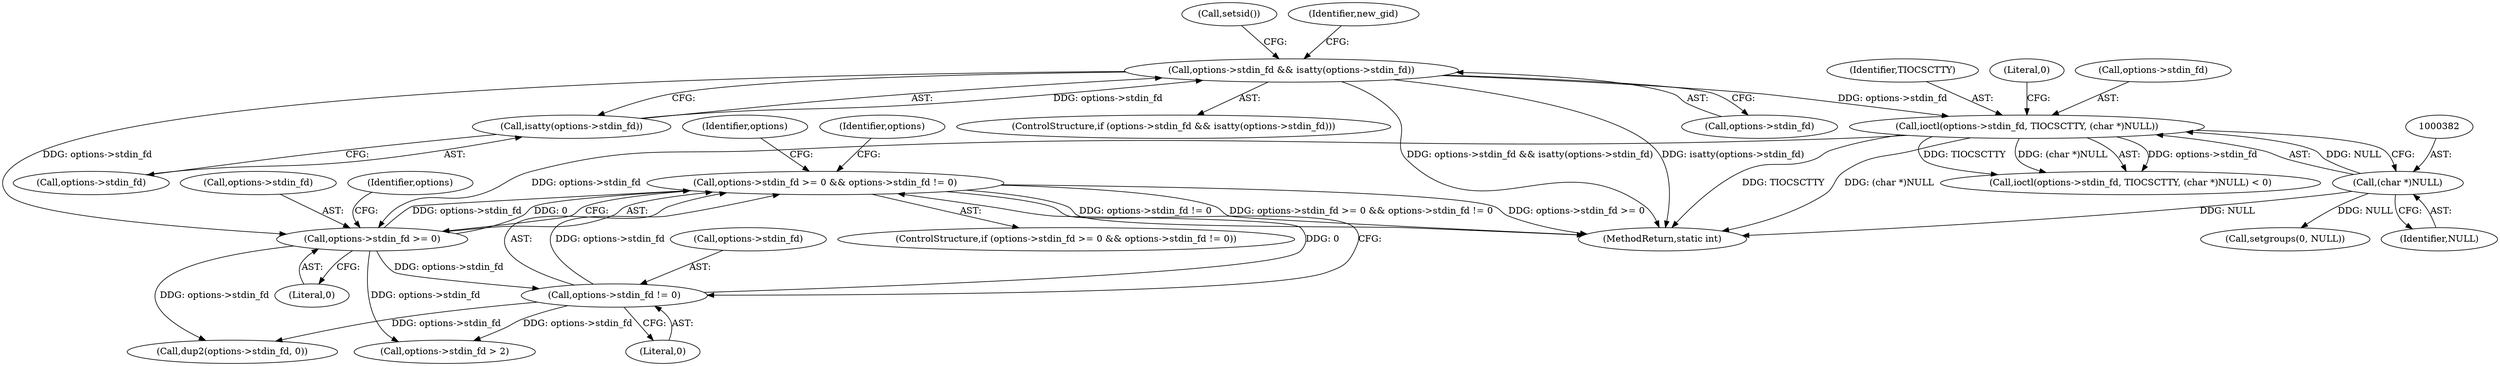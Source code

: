digraph "0_lxc_81f466d05f2a89cb4f122ef7f593ff3f279b165c@API" {
"1000622" [label="(Call,options->stdin_fd >= 0 && options->stdin_fd != 0)"];
"1000623" [label="(Call,options->stdin_fd >= 0)"];
"1000376" [label="(Call,ioctl(options->stdin_fd, TIOCSCTTY, (char *)NULL))"];
"1000352" [label="(Call,options->stdin_fd && isatty(options->stdin_fd))"];
"1000356" [label="(Call,isatty(options->stdin_fd))"];
"1000381" [label="(Call,(char *)NULL)"];
"1000628" [label="(Call,options->stdin_fd != 0)"];
"1000632" [label="(Literal,0)"];
"1000630" [label="(Identifier,options)"];
"1000380" [label="(Identifier,TIOCSCTTY)"];
"1000633" [label="(Call,dup2(options->stdin_fd, 0))"];
"1000635" [label="(Identifier,options)"];
"1000375" [label="(Call,ioctl(options->stdin_fd, TIOCSCTTY, (char *)NULL) < 0)"];
"1000384" [label="(Literal,0)"];
"1000376" [label="(Call,ioctl(options->stdin_fd, TIOCSCTTY, (char *)NULL))"];
"1000629" [label="(Call,options->stdin_fd)"];
"1000377" [label="(Call,options->stdin_fd)"];
"1000627" [label="(Literal,0)"];
"1000744" [label="(MethodReturn,static int)"];
"1000351" [label="(ControlStructure,if (options->stdin_fd && isatty(options->stdin_fd)))"];
"1000673" [label="(Call,options->stdin_fd > 2)"];
"1000381" [label="(Call,(char *)NULL)"];
"1000363" [label="(Call,setsid())"];
"1000628" [label="(Call,options->stdin_fd != 0)"];
"1000356" [label="(Call,isatty(options->stdin_fd))"];
"1000353" [label="(Call,options->stdin_fd)"];
"1000622" [label="(Call,options->stdin_fd >= 0 && options->stdin_fd != 0)"];
"1000624" [label="(Call,options->stdin_fd)"];
"1000409" [label="(Call,setgroups(0, NULL))"];
"1000623" [label="(Call,options->stdin_fd >= 0)"];
"1000642" [label="(Identifier,options)"];
"1000352" [label="(Call,options->stdin_fd && isatty(options->stdin_fd))"];
"1000397" [label="(Identifier,new_gid)"];
"1000357" [label="(Call,options->stdin_fd)"];
"1000621" [label="(ControlStructure,if (options->stdin_fd >= 0 && options->stdin_fd != 0))"];
"1000383" [label="(Identifier,NULL)"];
"1000622" -> "1000621"  [label="AST: "];
"1000622" -> "1000623"  [label="CFG: "];
"1000622" -> "1000628"  [label="CFG: "];
"1000623" -> "1000622"  [label="AST: "];
"1000628" -> "1000622"  [label="AST: "];
"1000635" -> "1000622"  [label="CFG: "];
"1000642" -> "1000622"  [label="CFG: "];
"1000622" -> "1000744"  [label="DDG: options->stdin_fd >= 0 && options->stdin_fd != 0"];
"1000622" -> "1000744"  [label="DDG: options->stdin_fd >= 0"];
"1000622" -> "1000744"  [label="DDG: options->stdin_fd != 0"];
"1000623" -> "1000622"  [label="DDG: options->stdin_fd"];
"1000623" -> "1000622"  [label="DDG: 0"];
"1000628" -> "1000622"  [label="DDG: options->stdin_fd"];
"1000628" -> "1000622"  [label="DDG: 0"];
"1000623" -> "1000627"  [label="CFG: "];
"1000624" -> "1000623"  [label="AST: "];
"1000627" -> "1000623"  [label="AST: "];
"1000630" -> "1000623"  [label="CFG: "];
"1000376" -> "1000623"  [label="DDG: options->stdin_fd"];
"1000352" -> "1000623"  [label="DDG: options->stdin_fd"];
"1000623" -> "1000628"  [label="DDG: options->stdin_fd"];
"1000623" -> "1000633"  [label="DDG: options->stdin_fd"];
"1000623" -> "1000673"  [label="DDG: options->stdin_fd"];
"1000376" -> "1000375"  [label="AST: "];
"1000376" -> "1000381"  [label="CFG: "];
"1000377" -> "1000376"  [label="AST: "];
"1000380" -> "1000376"  [label="AST: "];
"1000381" -> "1000376"  [label="AST: "];
"1000384" -> "1000376"  [label="CFG: "];
"1000376" -> "1000744"  [label="DDG: TIOCSCTTY"];
"1000376" -> "1000744"  [label="DDG: (char *)NULL"];
"1000376" -> "1000375"  [label="DDG: options->stdin_fd"];
"1000376" -> "1000375"  [label="DDG: TIOCSCTTY"];
"1000376" -> "1000375"  [label="DDG: (char *)NULL"];
"1000352" -> "1000376"  [label="DDG: options->stdin_fd"];
"1000381" -> "1000376"  [label="DDG: NULL"];
"1000352" -> "1000351"  [label="AST: "];
"1000352" -> "1000353"  [label="CFG: "];
"1000352" -> "1000356"  [label="CFG: "];
"1000353" -> "1000352"  [label="AST: "];
"1000356" -> "1000352"  [label="AST: "];
"1000363" -> "1000352"  [label="CFG: "];
"1000397" -> "1000352"  [label="CFG: "];
"1000352" -> "1000744"  [label="DDG: isatty(options->stdin_fd)"];
"1000352" -> "1000744"  [label="DDG: options->stdin_fd && isatty(options->stdin_fd)"];
"1000356" -> "1000352"  [label="DDG: options->stdin_fd"];
"1000356" -> "1000357"  [label="CFG: "];
"1000357" -> "1000356"  [label="AST: "];
"1000381" -> "1000383"  [label="CFG: "];
"1000382" -> "1000381"  [label="AST: "];
"1000383" -> "1000381"  [label="AST: "];
"1000381" -> "1000744"  [label="DDG: NULL"];
"1000381" -> "1000409"  [label="DDG: NULL"];
"1000628" -> "1000632"  [label="CFG: "];
"1000629" -> "1000628"  [label="AST: "];
"1000632" -> "1000628"  [label="AST: "];
"1000628" -> "1000633"  [label="DDG: options->stdin_fd"];
"1000628" -> "1000673"  [label="DDG: options->stdin_fd"];
}
